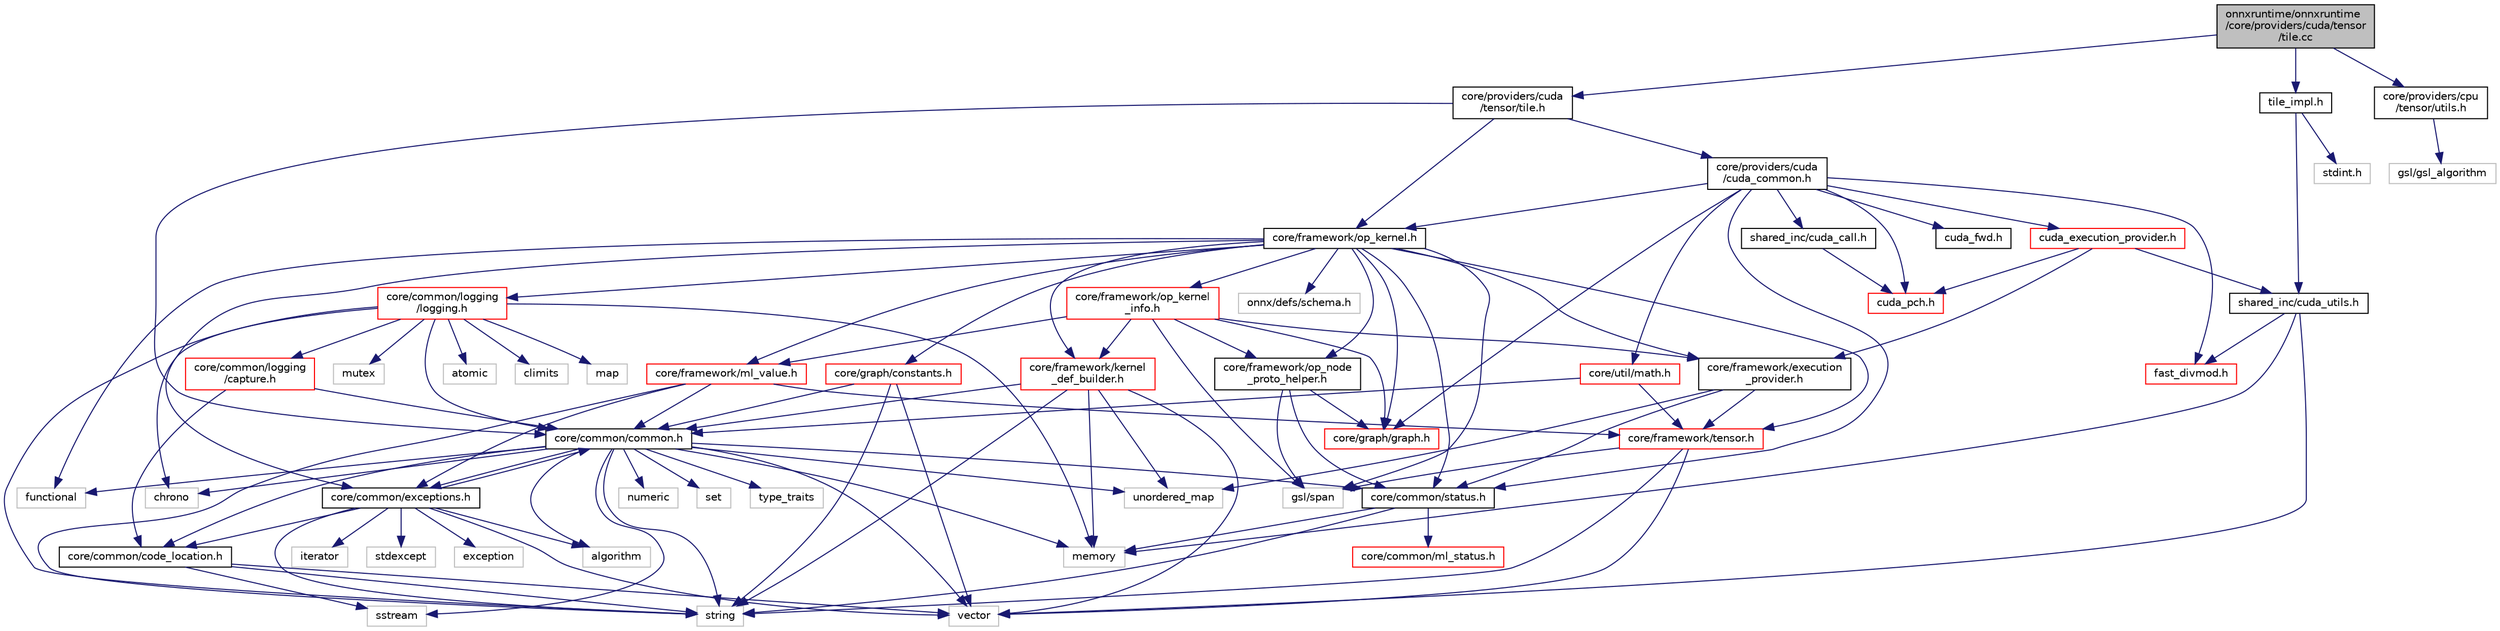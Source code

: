 digraph "onnxruntime/onnxruntime/core/providers/cuda/tensor/tile.cc"
{
  edge [fontname="Helvetica",fontsize="10",labelfontname="Helvetica",labelfontsize="10"];
  node [fontname="Helvetica",fontsize="10",shape=record];
  Node0 [label="onnxruntime/onnxruntime\l/core/providers/cuda/tensor\l/tile.cc",height=0.2,width=0.4,color="black", fillcolor="grey75", style="filled", fontcolor="black"];
  Node0 -> Node1 [color="midnightblue",fontsize="10",style="solid"];
  Node1 [label="core/providers/cuda\l/tensor/tile.h",height=0.2,width=0.4,color="black", fillcolor="white", style="filled",URL="$cuda_2tensor_2tile_8h.html"];
  Node1 -> Node2 [color="midnightblue",fontsize="10",style="solid"];
  Node2 [label="core/common/common.h",height=0.2,width=0.4,color="black", fillcolor="white", style="filled",URL="$include_2onnxruntime_2core_2common_2common_8h.html"];
  Node2 -> Node3 [color="midnightblue",fontsize="10",style="solid"];
  Node3 [label="algorithm",height=0.2,width=0.4,color="grey75", fillcolor="white", style="filled"];
  Node2 -> Node4 [color="midnightblue",fontsize="10",style="solid"];
  Node4 [label="functional",height=0.2,width=0.4,color="grey75", fillcolor="white", style="filled"];
  Node2 -> Node5 [color="midnightblue",fontsize="10",style="solid"];
  Node5 [label="memory",height=0.2,width=0.4,color="grey75", fillcolor="white", style="filled"];
  Node2 -> Node6 [color="midnightblue",fontsize="10",style="solid"];
  Node6 [label="numeric",height=0.2,width=0.4,color="grey75", fillcolor="white", style="filled"];
  Node2 -> Node7 [color="midnightblue",fontsize="10",style="solid"];
  Node7 [label="set",height=0.2,width=0.4,color="grey75", fillcolor="white", style="filled"];
  Node2 -> Node8 [color="midnightblue",fontsize="10",style="solid"];
  Node8 [label="sstream",height=0.2,width=0.4,color="grey75", fillcolor="white", style="filled"];
  Node2 -> Node9 [color="midnightblue",fontsize="10",style="solid"];
  Node9 [label="string",height=0.2,width=0.4,color="grey75", fillcolor="white", style="filled"];
  Node2 -> Node10 [color="midnightblue",fontsize="10",style="solid"];
  Node10 [label="type_traits",height=0.2,width=0.4,color="grey75", fillcolor="white", style="filled"];
  Node2 -> Node11 [color="midnightblue",fontsize="10",style="solid"];
  Node11 [label="unordered_map",height=0.2,width=0.4,color="grey75", fillcolor="white", style="filled"];
  Node2 -> Node12 [color="midnightblue",fontsize="10",style="solid"];
  Node12 [label="vector",height=0.2,width=0.4,color="grey75", fillcolor="white", style="filled"];
  Node2 -> Node13 [color="midnightblue",fontsize="10",style="solid"];
  Node13 [label="chrono",height=0.2,width=0.4,color="grey75", fillcolor="white", style="filled"];
  Node2 -> Node14 [color="midnightblue",fontsize="10",style="solid"];
  Node14 [label="core/common/code_location.h",height=0.2,width=0.4,color="black", fillcolor="white", style="filled",URL="$code__location_8h.html"];
  Node14 -> Node8 [color="midnightblue",fontsize="10",style="solid"];
  Node14 -> Node9 [color="midnightblue",fontsize="10",style="solid"];
  Node14 -> Node12 [color="midnightblue",fontsize="10",style="solid"];
  Node2 -> Node15 [color="midnightblue",fontsize="10",style="solid"];
  Node15 [label="core/common/exceptions.h",height=0.2,width=0.4,color="black", fillcolor="white", style="filled",URL="$exceptions_8h.html"];
  Node15 -> Node3 [color="midnightblue",fontsize="10",style="solid"];
  Node15 -> Node16 [color="midnightblue",fontsize="10",style="solid"];
  Node16 [label="exception",height=0.2,width=0.4,color="grey75", fillcolor="white", style="filled"];
  Node15 -> Node17 [color="midnightblue",fontsize="10",style="solid"];
  Node17 [label="iterator",height=0.2,width=0.4,color="grey75", fillcolor="white", style="filled"];
  Node15 -> Node18 [color="midnightblue",fontsize="10",style="solid"];
  Node18 [label="stdexcept",height=0.2,width=0.4,color="grey75", fillcolor="white", style="filled"];
  Node15 -> Node9 [color="midnightblue",fontsize="10",style="solid"];
  Node15 -> Node12 [color="midnightblue",fontsize="10",style="solid"];
  Node15 -> Node2 [color="midnightblue",fontsize="10",style="solid"];
  Node15 -> Node14 [color="midnightblue",fontsize="10",style="solid"];
  Node2 -> Node19 [color="midnightblue",fontsize="10",style="solid"];
  Node19 [label="core/common/status.h",height=0.2,width=0.4,color="black", fillcolor="white", style="filled",URL="$status_8h.html"];
  Node19 -> Node5 [color="midnightblue",fontsize="10",style="solid"];
  Node19 -> Node9 [color="midnightblue",fontsize="10",style="solid"];
  Node19 -> Node20 [color="midnightblue",fontsize="10",style="solid"];
  Node20 [label="core/common/ml_status.h",height=0.2,width=0.4,color="red", fillcolor="white", style="filled",URL="$ml__status_8h.html"];
  Node1 -> Node22 [color="midnightblue",fontsize="10",style="solid"];
  Node22 [label="core/framework/op_kernel.h",height=0.2,width=0.4,color="black", fillcolor="white", style="filled",URL="$op__kernel_8h.html"];
  Node22 -> Node4 [color="midnightblue",fontsize="10",style="solid"];
  Node22 -> Node15 [color="midnightblue",fontsize="10",style="solid"];
  Node22 -> Node23 [color="midnightblue",fontsize="10",style="solid"];
  Node23 [label="core/common/logging\l/logging.h",height=0.2,width=0.4,color="red", fillcolor="white", style="filled",URL="$logging_8h.html"];
  Node23 -> Node24 [color="midnightblue",fontsize="10",style="solid"];
  Node24 [label="atomic",height=0.2,width=0.4,color="grey75", fillcolor="white", style="filled"];
  Node23 -> Node13 [color="midnightblue",fontsize="10",style="solid"];
  Node23 -> Node25 [color="midnightblue",fontsize="10",style="solid"];
  Node25 [label="climits",height=0.2,width=0.4,color="grey75", fillcolor="white", style="filled"];
  Node23 -> Node26 [color="midnightblue",fontsize="10",style="solid"];
  Node26 [label="map",height=0.2,width=0.4,color="grey75", fillcolor="white", style="filled"];
  Node23 -> Node5 [color="midnightblue",fontsize="10",style="solid"];
  Node23 -> Node27 [color="midnightblue",fontsize="10",style="solid"];
  Node27 [label="mutex",height=0.2,width=0.4,color="grey75", fillcolor="white", style="filled"];
  Node23 -> Node9 [color="midnightblue",fontsize="10",style="solid"];
  Node23 -> Node2 [color="midnightblue",fontsize="10",style="solid"];
  Node23 -> Node28 [color="midnightblue",fontsize="10",style="solid"];
  Node28 [label="core/common/logging\l/capture.h",height=0.2,width=0.4,color="red", fillcolor="white", style="filled",URL="$capture_8h.html"];
  Node28 -> Node2 [color="midnightblue",fontsize="10",style="solid"];
  Node28 -> Node14 [color="midnightblue",fontsize="10",style="solid"];
  Node22 -> Node19 [color="midnightblue",fontsize="10",style="solid"];
  Node22 -> Node32 [color="midnightblue",fontsize="10",style="solid"];
  Node32 [label="core/framework/execution\l_provider.h",height=0.2,width=0.4,color="black", fillcolor="white", style="filled",URL="$execution__provider_8h.html"];
  Node32 -> Node11 [color="midnightblue",fontsize="10",style="solid"];
  Node32 -> Node19 [color="midnightblue",fontsize="10",style="solid"];
  Node32 -> Node33 [color="midnightblue",fontsize="10",style="solid"];
  Node33 [label="core/framework/tensor.h",height=0.2,width=0.4,color="red", fillcolor="white", style="filled",URL="$tensor_8h.html"];
  Node33 -> Node9 [color="midnightblue",fontsize="10",style="solid"];
  Node33 -> Node12 [color="midnightblue",fontsize="10",style="solid"];
  Node33 -> Node35 [color="midnightblue",fontsize="10",style="solid"];
  Node35 [label="gsl/span",height=0.2,width=0.4,color="grey75", fillcolor="white", style="filled"];
  Node22 -> Node50 [color="midnightblue",fontsize="10",style="solid"];
  Node50 [label="core/framework/kernel\l_def_builder.h",height=0.2,width=0.4,color="red", fillcolor="white", style="filled",URL="$kernel__def__builder_8h.html"];
  Node50 -> Node5 [color="midnightblue",fontsize="10",style="solid"];
  Node50 -> Node9 [color="midnightblue",fontsize="10",style="solid"];
  Node50 -> Node11 [color="midnightblue",fontsize="10",style="solid"];
  Node50 -> Node12 [color="midnightblue",fontsize="10",style="solid"];
  Node50 -> Node2 [color="midnightblue",fontsize="10",style="solid"];
  Node22 -> Node52 [color="midnightblue",fontsize="10",style="solid"];
  Node52 [label="core/framework/ml_value.h",height=0.2,width=0.4,color="red", fillcolor="white", style="filled",URL="$ml__value_8h.html"];
  Node52 -> Node9 [color="midnightblue",fontsize="10",style="solid"];
  Node52 -> Node2 [color="midnightblue",fontsize="10",style="solid"];
  Node52 -> Node15 [color="midnightblue",fontsize="10",style="solid"];
  Node52 -> Node33 [color="midnightblue",fontsize="10",style="solid"];
  Node22 -> Node53 [color="midnightblue",fontsize="10",style="solid"];
  Node53 [label="core/framework/op_kernel\l_info.h",height=0.2,width=0.4,color="red", fillcolor="white", style="filled",URL="$op__kernel__info_8h.html"];
  Node53 -> Node32 [color="midnightblue",fontsize="10",style="solid"];
  Node53 -> Node50 [color="midnightblue",fontsize="10",style="solid"];
  Node53 -> Node52 [color="midnightblue",fontsize="10",style="solid"];
  Node53 -> Node54 [color="midnightblue",fontsize="10",style="solid"];
  Node54 [label="core/framework/op_node\l_proto_helper.h",height=0.2,width=0.4,color="black", fillcolor="white", style="filled",URL="$op__node__proto__helper_8h.html"];
  Node54 -> Node19 [color="midnightblue",fontsize="10",style="solid"];
  Node54 -> Node55 [color="midnightblue",fontsize="10",style="solid"];
  Node55 [label="core/graph/graph.h",height=0.2,width=0.4,color="red", fillcolor="white", style="filled",URL="$graph_8h.html"];
  Node54 -> Node35 [color="midnightblue",fontsize="10",style="solid"];
  Node53 -> Node55 [color="midnightblue",fontsize="10",style="solid"];
  Node53 -> Node35 [color="midnightblue",fontsize="10",style="solid"];
  Node22 -> Node54 [color="midnightblue",fontsize="10",style="solid"];
  Node22 -> Node33 [color="midnightblue",fontsize="10",style="solid"];
  Node22 -> Node60 [color="midnightblue",fontsize="10",style="solid"];
  Node60 [label="core/graph/constants.h",height=0.2,width=0.4,color="red", fillcolor="white", style="filled",URL="$constants_8h.html"];
  Node60 -> Node9 [color="midnightblue",fontsize="10",style="solid"];
  Node60 -> Node12 [color="midnightblue",fontsize="10",style="solid"];
  Node60 -> Node2 [color="midnightblue",fontsize="10",style="solid"];
  Node22 -> Node55 [color="midnightblue",fontsize="10",style="solid"];
  Node22 -> Node35 [color="midnightblue",fontsize="10",style="solid"];
  Node22 -> Node64 [color="midnightblue",fontsize="10",style="solid"];
  Node64 [label="onnx/defs/schema.h",height=0.2,width=0.4,color="grey75", fillcolor="white", style="filled"];
  Node1 -> Node68 [color="midnightblue",fontsize="10",style="solid"];
  Node68 [label="core/providers/cuda\l/cuda_common.h",height=0.2,width=0.4,color="black", fillcolor="white", style="filled",URL="$cuda__common_8h.html"];
  Node68 -> Node69 [color="midnightblue",fontsize="10",style="solid"];
  Node69 [label="cuda_pch.h",height=0.2,width=0.4,color="red", fillcolor="white", style="filled",URL="$cuda__pch_8h.html"];
  Node68 -> Node19 [color="midnightblue",fontsize="10",style="solid"];
  Node68 -> Node22 [color="midnightblue",fontsize="10",style="solid"];
  Node68 -> Node55 [color="midnightblue",fontsize="10",style="solid"];
  Node68 -> Node76 [color="midnightblue",fontsize="10",style="solid"];
  Node76 [label="shared_inc/cuda_call.h",height=0.2,width=0.4,color="black", fillcolor="white", style="filled",URL="$cuda__call_8h.html"];
  Node76 -> Node69 [color="midnightblue",fontsize="10",style="solid"];
  Node68 -> Node77 [color="midnightblue",fontsize="10",style="solid"];
  Node77 [label="cuda_execution_provider.h",height=0.2,width=0.4,color="red", fillcolor="white", style="filled",URL="$cuda__execution__provider_8h.html"];
  Node77 -> Node69 [color="midnightblue",fontsize="10",style="solid"];
  Node77 -> Node32 [color="midnightblue",fontsize="10",style="solid"];
  Node77 -> Node82 [color="midnightblue",fontsize="10",style="solid"];
  Node82 [label="shared_inc/cuda_utils.h",height=0.2,width=0.4,color="black", fillcolor="white", style="filled",URL="$cuda__utils_8h.html"];
  Node82 -> Node5 [color="midnightblue",fontsize="10",style="solid"];
  Node82 -> Node12 [color="midnightblue",fontsize="10",style="solid"];
  Node82 -> Node83 [color="midnightblue",fontsize="10",style="solid"];
  Node83 [label="fast_divmod.h",height=0.2,width=0.4,color="red", fillcolor="white", style="filled",URL="$fast__divmod_8h.html"];
  Node68 -> Node83 [color="midnightblue",fontsize="10",style="solid"];
  Node68 -> Node86 [color="midnightblue",fontsize="10",style="solid"];
  Node86 [label="core/util/math.h",height=0.2,width=0.4,color="red", fillcolor="white", style="filled",URL="$math_8h.html"];
  Node86 -> Node2 [color="midnightblue",fontsize="10",style="solid"];
  Node86 -> Node33 [color="midnightblue",fontsize="10",style="solid"];
  Node68 -> Node88 [color="midnightblue",fontsize="10",style="solid"];
  Node88 [label="cuda_fwd.h",height=0.2,width=0.4,color="black", fillcolor="white", style="filled",URL="$cuda__fwd_8h.html"];
  Node0 -> Node89 [color="midnightblue",fontsize="10",style="solid"];
  Node89 [label="core/providers/cpu\l/tensor/utils.h",height=0.2,width=0.4,color="black", fillcolor="white", style="filled",URL="$providers_2cpu_2tensor_2utils_8h.html"];
  Node89 -> Node90 [color="midnightblue",fontsize="10",style="solid"];
  Node90 [label="gsl/gsl_algorithm",height=0.2,width=0.4,color="grey75", fillcolor="white", style="filled"];
  Node0 -> Node91 [color="midnightblue",fontsize="10",style="solid"];
  Node91 [label="tile_impl.h",height=0.2,width=0.4,color="black", fillcolor="white", style="filled",URL="$tile__impl_8h.html"];
  Node91 -> Node43 [color="midnightblue",fontsize="10",style="solid"];
  Node43 [label="stdint.h",height=0.2,width=0.4,color="grey75", fillcolor="white", style="filled"];
  Node91 -> Node82 [color="midnightblue",fontsize="10",style="solid"];
}
